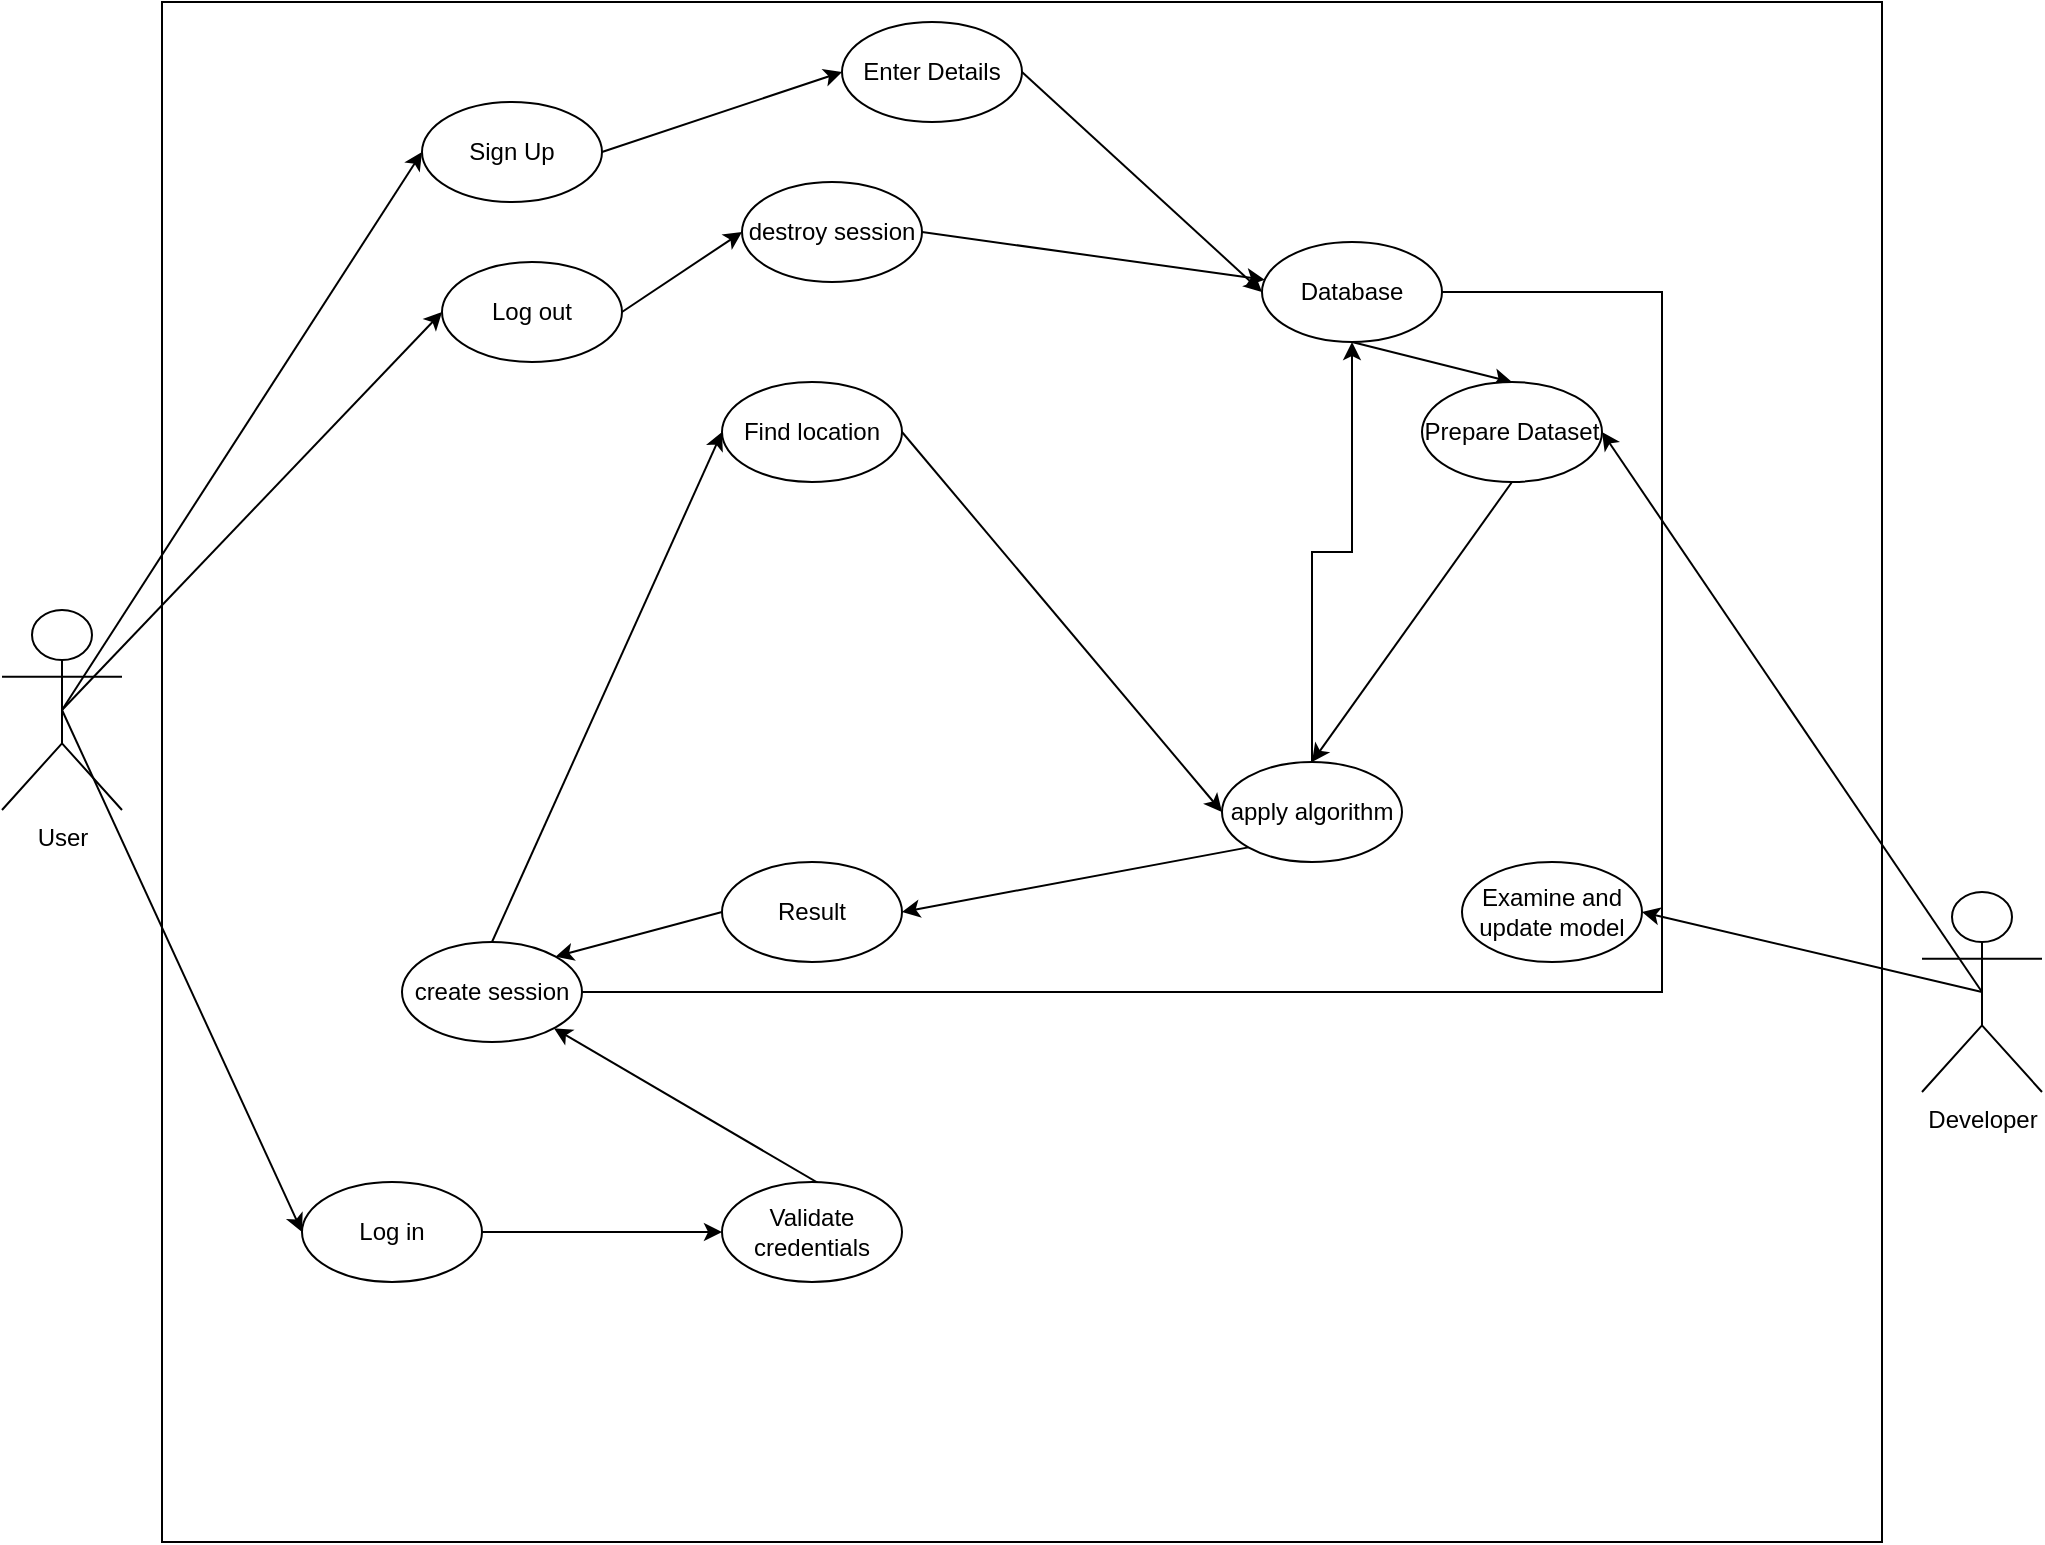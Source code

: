 <mxfile version="15.5.4" type="github">
  <diagram id="yp8qhJWwcoM9yaSAJzvi" name="Page-1">
    <mxGraphModel dx="1102" dy="639" grid="1" gridSize="10" guides="1" tooltips="1" connect="1" arrows="1" fold="1" page="1" pageScale="1" pageWidth="1169" pageHeight="827" math="0" shadow="0">
      <root>
        <mxCell id="0" />
        <mxCell id="1" parent="0" />
        <mxCell id="tyrEupx4gvLmsVYoJoOi-69" value="" style="rounded=0;whiteSpace=wrap;html=1;" parent="1" vertex="1">
          <mxGeometry x="140" y="10" width="860" height="770" as="geometry" />
        </mxCell>
        <mxCell id="tyrEupx4gvLmsVYoJoOi-36" style="edgeStyle=none;rounded=0;orthogonalLoop=1;jettySize=auto;html=1;exitX=1;exitY=0.5;exitDx=0;exitDy=0;entryX=0;entryY=0.5;entryDx=0;entryDy=0;" parent="1" source="tyrEupx4gvLmsVYoJoOi-8" target="tyrEupx4gvLmsVYoJoOi-12" edge="1">
          <mxGeometry relative="1" as="geometry" />
        </mxCell>
        <mxCell id="tyrEupx4gvLmsVYoJoOi-8" value="Log out" style="ellipse;whiteSpace=wrap;html=1;" parent="1" vertex="1">
          <mxGeometry x="280" y="140" width="90" height="50" as="geometry" />
        </mxCell>
        <mxCell id="tyrEupx4gvLmsVYoJoOi-34" style="edgeStyle=none;rounded=0;orthogonalLoop=1;jettySize=auto;html=1;exitX=1;exitY=0.5;exitDx=0;exitDy=0;entryX=0;entryY=0.5;entryDx=0;entryDy=0;" parent="1" source="tyrEupx4gvLmsVYoJoOi-9" target="tyrEupx4gvLmsVYoJoOi-10" edge="1">
          <mxGeometry relative="1" as="geometry" />
        </mxCell>
        <mxCell id="tyrEupx4gvLmsVYoJoOi-9" value="Log in" style="ellipse;whiteSpace=wrap;html=1;" parent="1" vertex="1">
          <mxGeometry x="210" y="600" width="90" height="50" as="geometry" />
        </mxCell>
        <mxCell id="tyrEupx4gvLmsVYoJoOi-35" style="edgeStyle=none;rounded=0;orthogonalLoop=1;jettySize=auto;html=1;exitX=1;exitY=0.5;exitDx=0;exitDy=0;" parent="1" source="tyrEupx4gvLmsVYoJoOi-10" target="tyrEupx4gvLmsVYoJoOi-11" edge="1">
          <mxGeometry relative="1" as="geometry" />
        </mxCell>
        <mxCell id="tyrEupx4gvLmsVYoJoOi-10" value="Validate credentials" style="ellipse;whiteSpace=wrap;html=1;" parent="1" vertex="1">
          <mxGeometry x="420" y="600" width="90" height="50" as="geometry" />
        </mxCell>
        <mxCell id="tyrEupx4gvLmsVYoJoOi-61" style="edgeStyle=none;rounded=0;orthogonalLoop=1;jettySize=auto;html=1;exitX=0.5;exitY=0;exitDx=0;exitDy=0;entryX=0;entryY=0.5;entryDx=0;entryDy=0;" parent="1" source="tyrEupx4gvLmsVYoJoOi-11" target="tyrEupx4gvLmsVYoJoOi-13" edge="1">
          <mxGeometry relative="1" as="geometry" />
        </mxCell>
        <mxCell id="tyrEupx4gvLmsVYoJoOi-64" style="edgeStyle=orthogonalEdgeStyle;rounded=0;orthogonalLoop=1;jettySize=auto;html=1;exitX=1;exitY=0.5;exitDx=0;exitDy=0;entryX=0;entryY=0.5;entryDx=0;entryDy=0;" parent="1" source="tyrEupx4gvLmsVYoJoOi-11" target="tyrEupx4gvLmsVYoJoOi-16" edge="1">
          <mxGeometry relative="1" as="geometry">
            <Array as="points">
              <mxPoint x="890" y="505" />
              <mxPoint x="890" y="155" />
            </Array>
          </mxGeometry>
        </mxCell>
        <mxCell id="tyrEupx4gvLmsVYoJoOi-11" value="create session" style="ellipse;whiteSpace=wrap;html=1;" parent="1" vertex="1">
          <mxGeometry x="260" y="480" width="90" height="50" as="geometry" />
        </mxCell>
        <mxCell id="tyrEupx4gvLmsVYoJoOi-59" style="edgeStyle=none;rounded=0;orthogonalLoop=1;jettySize=auto;html=1;exitX=1;exitY=0.5;exitDx=0;exitDy=0;" parent="1" source="tyrEupx4gvLmsVYoJoOi-12" target="tyrEupx4gvLmsVYoJoOi-16" edge="1">
          <mxGeometry relative="1" as="geometry" />
        </mxCell>
        <mxCell id="tyrEupx4gvLmsVYoJoOi-12" value="destroy session" style="ellipse;whiteSpace=wrap;html=1;" parent="1" vertex="1">
          <mxGeometry x="430" y="100" width="90" height="50" as="geometry" />
        </mxCell>
        <mxCell id="tyrEupx4gvLmsVYoJoOi-42" style="edgeStyle=none;rounded=0;orthogonalLoop=1;jettySize=auto;html=1;exitX=1;exitY=0.5;exitDx=0;exitDy=0;entryX=0;entryY=0.5;entryDx=0;entryDy=0;" parent="1" source="tyrEupx4gvLmsVYoJoOi-13" target="tyrEupx4gvLmsVYoJoOi-41" edge="1">
          <mxGeometry relative="1" as="geometry" />
        </mxCell>
        <mxCell id="tyrEupx4gvLmsVYoJoOi-13" value="Find location" style="ellipse;whiteSpace=wrap;html=1;" parent="1" vertex="1">
          <mxGeometry x="420" y="200" width="90" height="50" as="geometry" />
        </mxCell>
        <mxCell id="tyrEupx4gvLmsVYoJoOi-71" style="edgeStyle=none;rounded=0;orthogonalLoop=1;jettySize=auto;html=1;exitX=0.5;exitY=1;exitDx=0;exitDy=0;entryX=0.5;entryY=0;entryDx=0;entryDy=0;" parent="1" source="tyrEupx4gvLmsVYoJoOi-16" target="tyrEupx4gvLmsVYoJoOi-19" edge="1">
          <mxGeometry relative="1" as="geometry" />
        </mxCell>
        <mxCell id="tyrEupx4gvLmsVYoJoOi-16" value="Database" style="ellipse;whiteSpace=wrap;html=1;" parent="1" vertex="1">
          <mxGeometry x="690" y="130" width="90" height="50" as="geometry" />
        </mxCell>
        <mxCell id="tyrEupx4gvLmsVYoJoOi-72" style="edgeStyle=none;rounded=0;orthogonalLoop=1;jettySize=auto;html=1;exitX=0.5;exitY=1;exitDx=0;exitDy=0;entryX=0.5;entryY=0;entryDx=0;entryDy=0;" parent="1" source="tyrEupx4gvLmsVYoJoOi-19" target="tyrEupx4gvLmsVYoJoOi-41" edge="1">
          <mxGeometry relative="1" as="geometry" />
        </mxCell>
        <mxCell id="tyrEupx4gvLmsVYoJoOi-19" value="Prepare Dataset" style="ellipse;whiteSpace=wrap;html=1;" parent="1" vertex="1">
          <mxGeometry x="770" y="200" width="90" height="50" as="geometry" />
        </mxCell>
        <mxCell id="tyrEupx4gvLmsVYoJoOi-22" value="Examine and update model" style="ellipse;whiteSpace=wrap;html=1;" parent="1" vertex="1">
          <mxGeometry x="790" y="440" width="90" height="50" as="geometry" />
        </mxCell>
        <mxCell id="tyrEupx4gvLmsVYoJoOi-30" style="edgeStyle=none;rounded=0;orthogonalLoop=1;jettySize=auto;html=1;exitX=0.5;exitY=0.5;exitDx=0;exitDy=0;exitPerimeter=0;entryX=0;entryY=0.5;entryDx=0;entryDy=0;" parent="1" source="tyrEupx4gvLmsVYoJoOi-24" target="tyrEupx4gvLmsVYoJoOi-9" edge="1">
          <mxGeometry relative="1" as="geometry" />
        </mxCell>
        <mxCell id="tyrEupx4gvLmsVYoJoOi-31" style="edgeStyle=none;rounded=0;orthogonalLoop=1;jettySize=auto;html=1;exitX=0.5;exitY=0.5;exitDx=0;exitDy=0;exitPerimeter=0;entryX=0;entryY=0.5;entryDx=0;entryDy=0;" parent="1" source="tyrEupx4gvLmsVYoJoOi-24" target="tyrEupx4gvLmsVYoJoOi-8" edge="1">
          <mxGeometry relative="1" as="geometry" />
        </mxCell>
        <mxCell id="tyrEupx4gvLmsVYoJoOi-33" style="edgeStyle=none;rounded=0;orthogonalLoop=1;jettySize=auto;html=1;exitX=0.5;exitY=0.5;exitDx=0;exitDy=0;exitPerimeter=0;entryX=0;entryY=0.5;entryDx=0;entryDy=0;" parent="1" source="tyrEupx4gvLmsVYoJoOi-24" target="tyrEupx4gvLmsVYoJoOi-32" edge="1">
          <mxGeometry relative="1" as="geometry" />
        </mxCell>
        <mxCell id="tyrEupx4gvLmsVYoJoOi-24" value="User" style="shape=umlActor;verticalLabelPosition=bottom;verticalAlign=top;html=1;outlineConnect=0;" parent="1" vertex="1">
          <mxGeometry x="60" y="314" width="60" height="100" as="geometry" />
        </mxCell>
        <mxCell id="tyrEupx4gvLmsVYoJoOi-51" style="edgeStyle=none;rounded=0;orthogonalLoop=1;jettySize=auto;html=1;exitX=0.5;exitY=0.5;exitDx=0;exitDy=0;exitPerimeter=0;entryX=1;entryY=0.5;entryDx=0;entryDy=0;" parent="1" source="tyrEupx4gvLmsVYoJoOi-28" target="tyrEupx4gvLmsVYoJoOi-22" edge="1">
          <mxGeometry relative="1" as="geometry" />
        </mxCell>
        <mxCell id="tyrEupx4gvLmsVYoJoOi-70" style="edgeStyle=none;rounded=0;orthogonalLoop=1;jettySize=auto;html=1;exitX=0.5;exitY=0.5;exitDx=0;exitDy=0;exitPerimeter=0;entryX=1;entryY=0.5;entryDx=0;entryDy=0;" parent="1" source="tyrEupx4gvLmsVYoJoOi-28" target="tyrEupx4gvLmsVYoJoOi-19" edge="1">
          <mxGeometry relative="1" as="geometry" />
        </mxCell>
        <mxCell id="tyrEupx4gvLmsVYoJoOi-28" value="Developer" style="shape=umlActor;verticalLabelPosition=bottom;verticalAlign=top;html=1;outlineConnect=0;" parent="1" vertex="1">
          <mxGeometry x="1020" y="455" width="60" height="100" as="geometry" />
        </mxCell>
        <mxCell id="tyrEupx4gvLmsVYoJoOi-56" style="edgeStyle=none;rounded=0;orthogonalLoop=1;jettySize=auto;html=1;exitX=1;exitY=0.5;exitDx=0;exitDy=0;entryX=0;entryY=0.5;entryDx=0;entryDy=0;" parent="1" source="tyrEupx4gvLmsVYoJoOi-32" target="tyrEupx4gvLmsVYoJoOi-55" edge="1">
          <mxGeometry relative="1" as="geometry" />
        </mxCell>
        <mxCell id="tyrEupx4gvLmsVYoJoOi-32" value="Sign Up" style="ellipse;whiteSpace=wrap;html=1;" parent="1" vertex="1">
          <mxGeometry x="270" y="60" width="90" height="50" as="geometry" />
        </mxCell>
        <mxCell id="tyrEupx4gvLmsVYoJoOi-65" style="edgeStyle=orthogonalEdgeStyle;rounded=0;orthogonalLoop=1;jettySize=auto;html=1;exitX=0.5;exitY=0;exitDx=0;exitDy=0;entryX=0.5;entryY=1;entryDx=0;entryDy=0;" parent="1" source="tyrEupx4gvLmsVYoJoOi-41" target="tyrEupx4gvLmsVYoJoOi-16" edge="1">
          <mxGeometry relative="1" as="geometry" />
        </mxCell>
        <mxCell id="tyrEupx4gvLmsVYoJoOi-41" value="apply algorithm" style="ellipse;whiteSpace=wrap;html=1;" parent="1" vertex="1">
          <mxGeometry x="670" y="390" width="90" height="50" as="geometry" />
        </mxCell>
        <mxCell id="tyrEupx4gvLmsVYoJoOi-57" style="edgeStyle=none;rounded=0;orthogonalLoop=1;jettySize=auto;html=1;exitX=1;exitY=0.5;exitDx=0;exitDy=0;entryX=0;entryY=0.5;entryDx=0;entryDy=0;" parent="1" source="tyrEupx4gvLmsVYoJoOi-55" target="tyrEupx4gvLmsVYoJoOi-16" edge="1">
          <mxGeometry relative="1" as="geometry" />
        </mxCell>
        <mxCell id="tyrEupx4gvLmsVYoJoOi-55" value="Enter Details" style="ellipse;whiteSpace=wrap;html=1;" parent="1" vertex="1">
          <mxGeometry x="480" y="20" width="90" height="50" as="geometry" />
        </mxCell>
        <mxCell id="tyrEupx4gvLmsVYoJoOi-68" style="edgeStyle=none;rounded=0;orthogonalLoop=1;jettySize=auto;html=1;exitX=0;exitY=0.5;exitDx=0;exitDy=0;entryX=1;entryY=0;entryDx=0;entryDy=0;" parent="1" source="tyrEupx4gvLmsVYoJoOi-66" target="tyrEupx4gvLmsVYoJoOi-11" edge="1">
          <mxGeometry relative="1" as="geometry" />
        </mxCell>
        <mxCell id="tyrEupx4gvLmsVYoJoOi-66" value="Result" style="ellipse;whiteSpace=wrap;html=1;" parent="1" vertex="1">
          <mxGeometry x="420" y="440" width="90" height="50" as="geometry" />
        </mxCell>
        <mxCell id="IWJobGnumpZM9aKbG377-1" value="" style="endArrow=classic;html=1;rounded=0;exitX=0;exitY=1;exitDx=0;exitDy=0;entryX=1;entryY=0.5;entryDx=0;entryDy=0;" edge="1" parent="1" source="tyrEupx4gvLmsVYoJoOi-41" target="tyrEupx4gvLmsVYoJoOi-66">
          <mxGeometry width="50" height="50" relative="1" as="geometry">
            <mxPoint x="530" y="440" as="sourcePoint" />
            <mxPoint x="580" y="390" as="targetPoint" />
          </mxGeometry>
        </mxCell>
      </root>
    </mxGraphModel>
  </diagram>
</mxfile>
